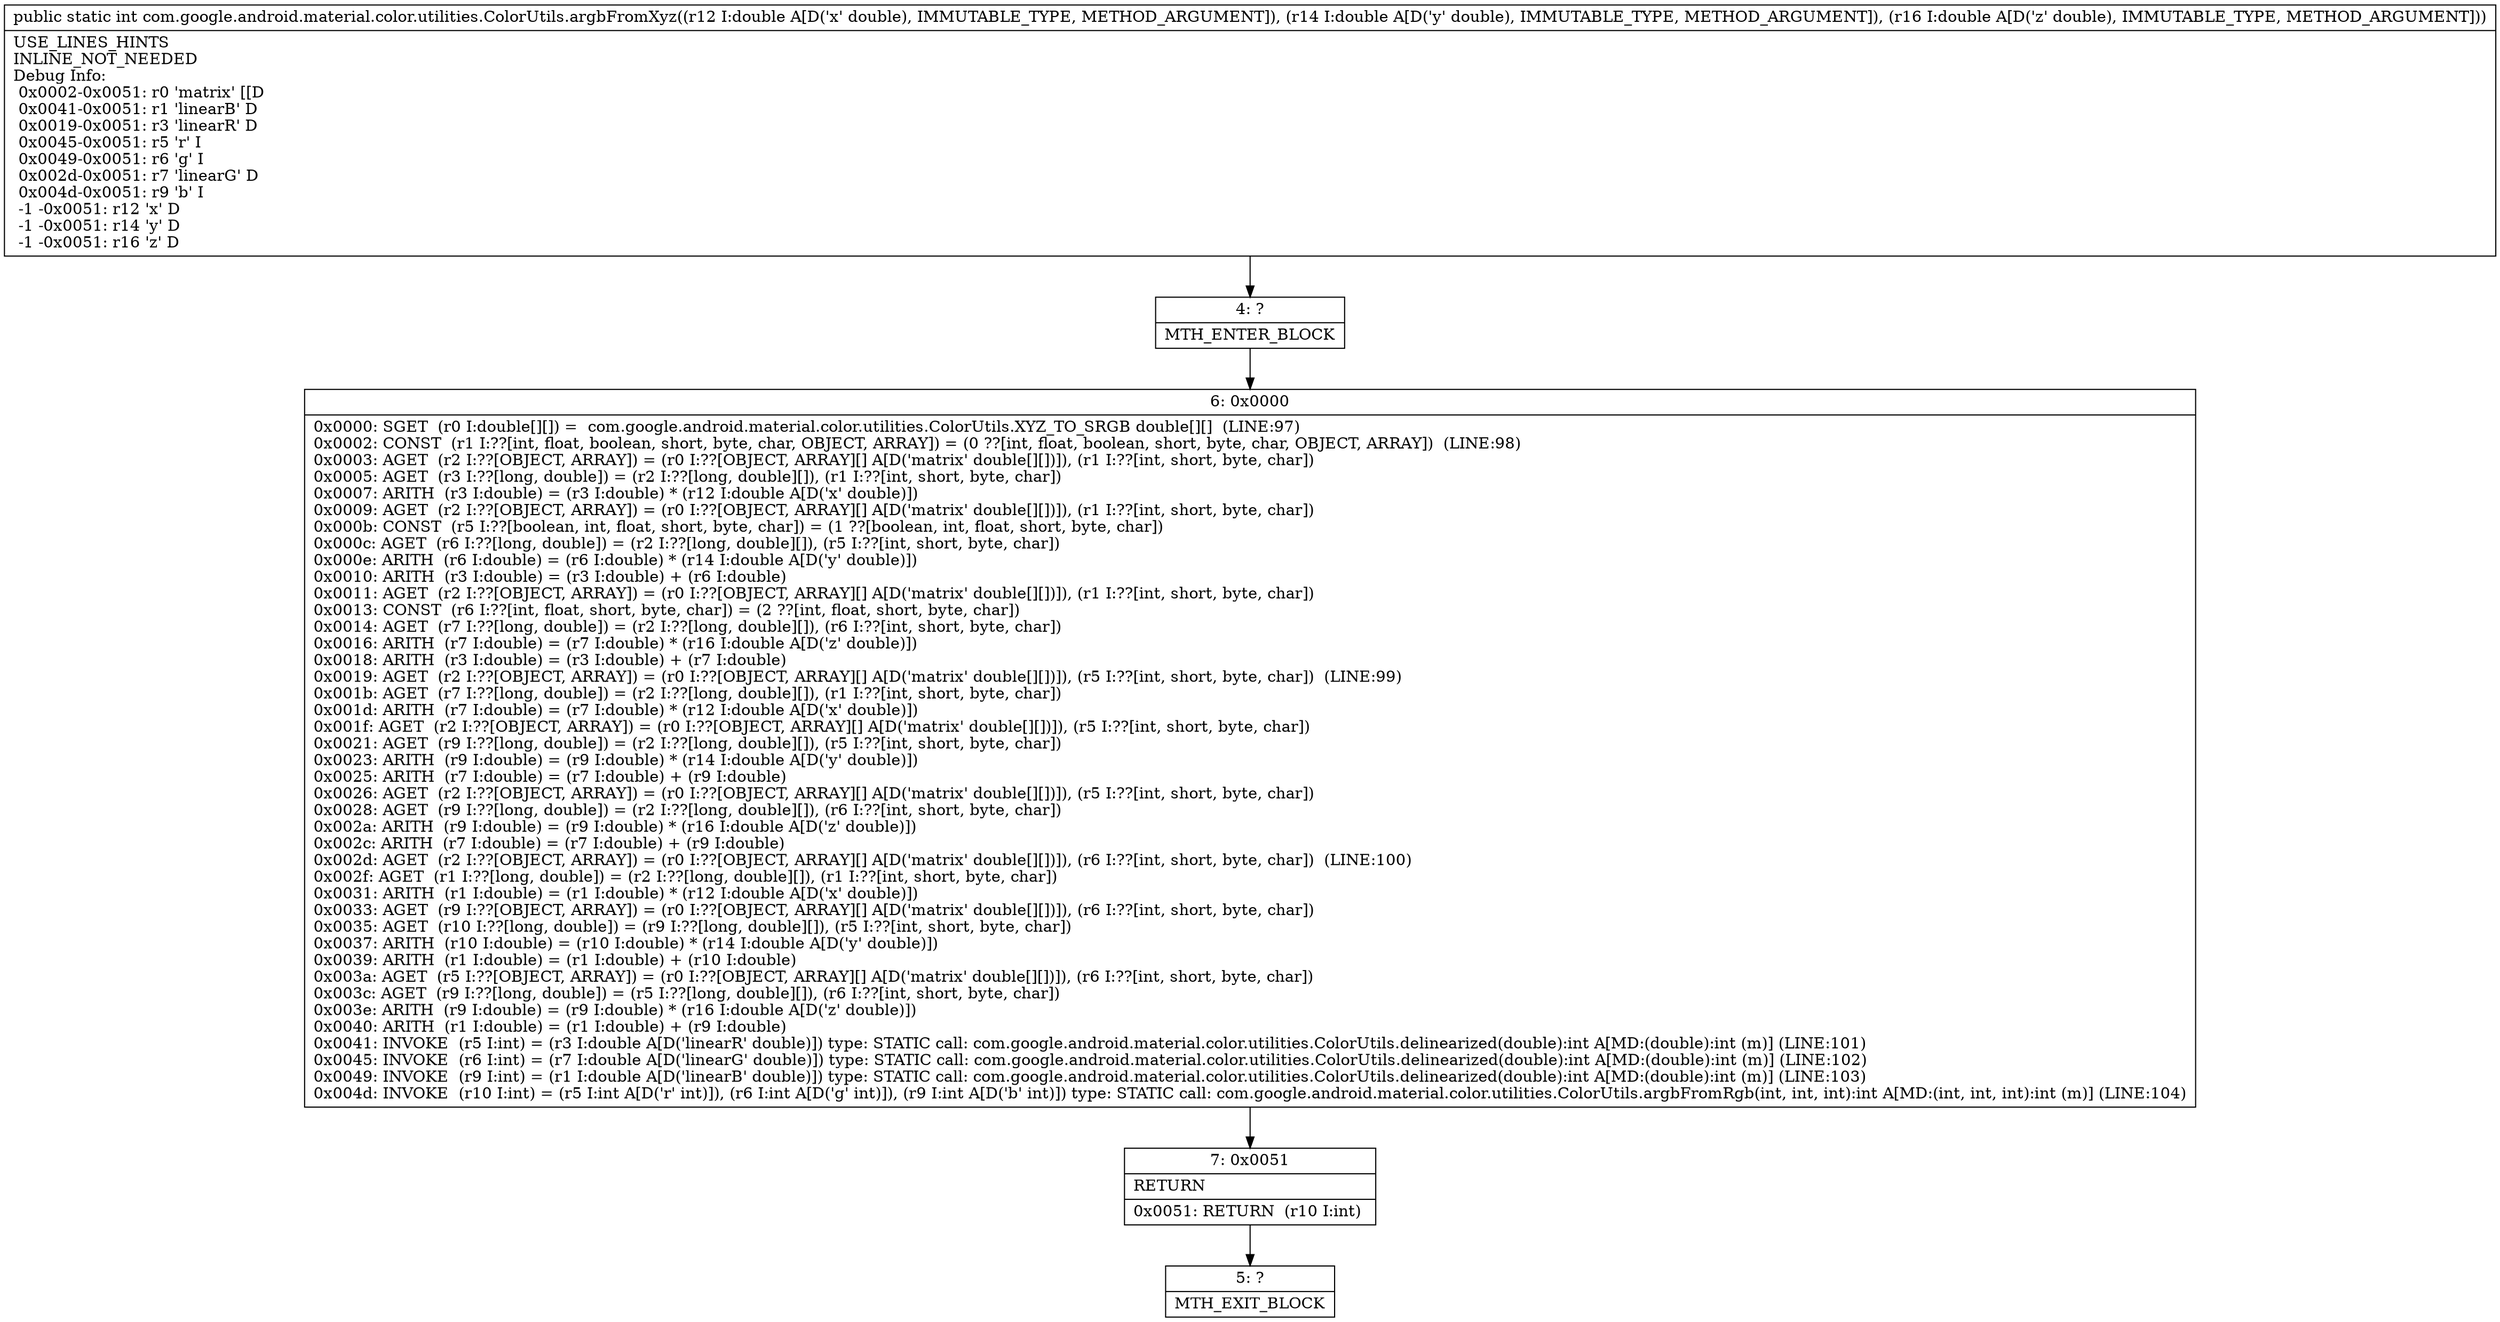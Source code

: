 digraph "CFG forcom.google.android.material.color.utilities.ColorUtils.argbFromXyz(DDD)I" {
Node_4 [shape=record,label="{4\:\ ?|MTH_ENTER_BLOCK\l}"];
Node_6 [shape=record,label="{6\:\ 0x0000|0x0000: SGET  (r0 I:double[][]) =  com.google.android.material.color.utilities.ColorUtils.XYZ_TO_SRGB double[][]  (LINE:97)\l0x0002: CONST  (r1 I:??[int, float, boolean, short, byte, char, OBJECT, ARRAY]) = (0 ??[int, float, boolean, short, byte, char, OBJECT, ARRAY])  (LINE:98)\l0x0003: AGET  (r2 I:??[OBJECT, ARRAY]) = (r0 I:??[OBJECT, ARRAY][] A[D('matrix' double[][])]), (r1 I:??[int, short, byte, char]) \l0x0005: AGET  (r3 I:??[long, double]) = (r2 I:??[long, double][]), (r1 I:??[int, short, byte, char]) \l0x0007: ARITH  (r3 I:double) = (r3 I:double) * (r12 I:double A[D('x' double)]) \l0x0009: AGET  (r2 I:??[OBJECT, ARRAY]) = (r0 I:??[OBJECT, ARRAY][] A[D('matrix' double[][])]), (r1 I:??[int, short, byte, char]) \l0x000b: CONST  (r5 I:??[boolean, int, float, short, byte, char]) = (1 ??[boolean, int, float, short, byte, char]) \l0x000c: AGET  (r6 I:??[long, double]) = (r2 I:??[long, double][]), (r5 I:??[int, short, byte, char]) \l0x000e: ARITH  (r6 I:double) = (r6 I:double) * (r14 I:double A[D('y' double)]) \l0x0010: ARITH  (r3 I:double) = (r3 I:double) + (r6 I:double) \l0x0011: AGET  (r2 I:??[OBJECT, ARRAY]) = (r0 I:??[OBJECT, ARRAY][] A[D('matrix' double[][])]), (r1 I:??[int, short, byte, char]) \l0x0013: CONST  (r6 I:??[int, float, short, byte, char]) = (2 ??[int, float, short, byte, char]) \l0x0014: AGET  (r7 I:??[long, double]) = (r2 I:??[long, double][]), (r6 I:??[int, short, byte, char]) \l0x0016: ARITH  (r7 I:double) = (r7 I:double) * (r16 I:double A[D('z' double)]) \l0x0018: ARITH  (r3 I:double) = (r3 I:double) + (r7 I:double) \l0x0019: AGET  (r2 I:??[OBJECT, ARRAY]) = (r0 I:??[OBJECT, ARRAY][] A[D('matrix' double[][])]), (r5 I:??[int, short, byte, char])  (LINE:99)\l0x001b: AGET  (r7 I:??[long, double]) = (r2 I:??[long, double][]), (r1 I:??[int, short, byte, char]) \l0x001d: ARITH  (r7 I:double) = (r7 I:double) * (r12 I:double A[D('x' double)]) \l0x001f: AGET  (r2 I:??[OBJECT, ARRAY]) = (r0 I:??[OBJECT, ARRAY][] A[D('matrix' double[][])]), (r5 I:??[int, short, byte, char]) \l0x0021: AGET  (r9 I:??[long, double]) = (r2 I:??[long, double][]), (r5 I:??[int, short, byte, char]) \l0x0023: ARITH  (r9 I:double) = (r9 I:double) * (r14 I:double A[D('y' double)]) \l0x0025: ARITH  (r7 I:double) = (r7 I:double) + (r9 I:double) \l0x0026: AGET  (r2 I:??[OBJECT, ARRAY]) = (r0 I:??[OBJECT, ARRAY][] A[D('matrix' double[][])]), (r5 I:??[int, short, byte, char]) \l0x0028: AGET  (r9 I:??[long, double]) = (r2 I:??[long, double][]), (r6 I:??[int, short, byte, char]) \l0x002a: ARITH  (r9 I:double) = (r9 I:double) * (r16 I:double A[D('z' double)]) \l0x002c: ARITH  (r7 I:double) = (r7 I:double) + (r9 I:double) \l0x002d: AGET  (r2 I:??[OBJECT, ARRAY]) = (r0 I:??[OBJECT, ARRAY][] A[D('matrix' double[][])]), (r6 I:??[int, short, byte, char])  (LINE:100)\l0x002f: AGET  (r1 I:??[long, double]) = (r2 I:??[long, double][]), (r1 I:??[int, short, byte, char]) \l0x0031: ARITH  (r1 I:double) = (r1 I:double) * (r12 I:double A[D('x' double)]) \l0x0033: AGET  (r9 I:??[OBJECT, ARRAY]) = (r0 I:??[OBJECT, ARRAY][] A[D('matrix' double[][])]), (r6 I:??[int, short, byte, char]) \l0x0035: AGET  (r10 I:??[long, double]) = (r9 I:??[long, double][]), (r5 I:??[int, short, byte, char]) \l0x0037: ARITH  (r10 I:double) = (r10 I:double) * (r14 I:double A[D('y' double)]) \l0x0039: ARITH  (r1 I:double) = (r1 I:double) + (r10 I:double) \l0x003a: AGET  (r5 I:??[OBJECT, ARRAY]) = (r0 I:??[OBJECT, ARRAY][] A[D('matrix' double[][])]), (r6 I:??[int, short, byte, char]) \l0x003c: AGET  (r9 I:??[long, double]) = (r5 I:??[long, double][]), (r6 I:??[int, short, byte, char]) \l0x003e: ARITH  (r9 I:double) = (r9 I:double) * (r16 I:double A[D('z' double)]) \l0x0040: ARITH  (r1 I:double) = (r1 I:double) + (r9 I:double) \l0x0041: INVOKE  (r5 I:int) = (r3 I:double A[D('linearR' double)]) type: STATIC call: com.google.android.material.color.utilities.ColorUtils.delinearized(double):int A[MD:(double):int (m)] (LINE:101)\l0x0045: INVOKE  (r6 I:int) = (r7 I:double A[D('linearG' double)]) type: STATIC call: com.google.android.material.color.utilities.ColorUtils.delinearized(double):int A[MD:(double):int (m)] (LINE:102)\l0x0049: INVOKE  (r9 I:int) = (r1 I:double A[D('linearB' double)]) type: STATIC call: com.google.android.material.color.utilities.ColorUtils.delinearized(double):int A[MD:(double):int (m)] (LINE:103)\l0x004d: INVOKE  (r10 I:int) = (r5 I:int A[D('r' int)]), (r6 I:int A[D('g' int)]), (r9 I:int A[D('b' int)]) type: STATIC call: com.google.android.material.color.utilities.ColorUtils.argbFromRgb(int, int, int):int A[MD:(int, int, int):int (m)] (LINE:104)\l}"];
Node_7 [shape=record,label="{7\:\ 0x0051|RETURN\l|0x0051: RETURN  (r10 I:int) \l}"];
Node_5 [shape=record,label="{5\:\ ?|MTH_EXIT_BLOCK\l}"];
MethodNode[shape=record,label="{public static int com.google.android.material.color.utilities.ColorUtils.argbFromXyz((r12 I:double A[D('x' double), IMMUTABLE_TYPE, METHOD_ARGUMENT]), (r14 I:double A[D('y' double), IMMUTABLE_TYPE, METHOD_ARGUMENT]), (r16 I:double A[D('z' double), IMMUTABLE_TYPE, METHOD_ARGUMENT]))  | USE_LINES_HINTS\lINLINE_NOT_NEEDED\lDebug Info:\l  0x0002\-0x0051: r0 'matrix' [[D\l  0x0041\-0x0051: r1 'linearB' D\l  0x0019\-0x0051: r3 'linearR' D\l  0x0045\-0x0051: r5 'r' I\l  0x0049\-0x0051: r6 'g' I\l  0x002d\-0x0051: r7 'linearG' D\l  0x004d\-0x0051: r9 'b' I\l  \-1 \-0x0051: r12 'x' D\l  \-1 \-0x0051: r14 'y' D\l  \-1 \-0x0051: r16 'z' D\l}"];
MethodNode -> Node_4;Node_4 -> Node_6;
Node_6 -> Node_7;
Node_7 -> Node_5;
}

